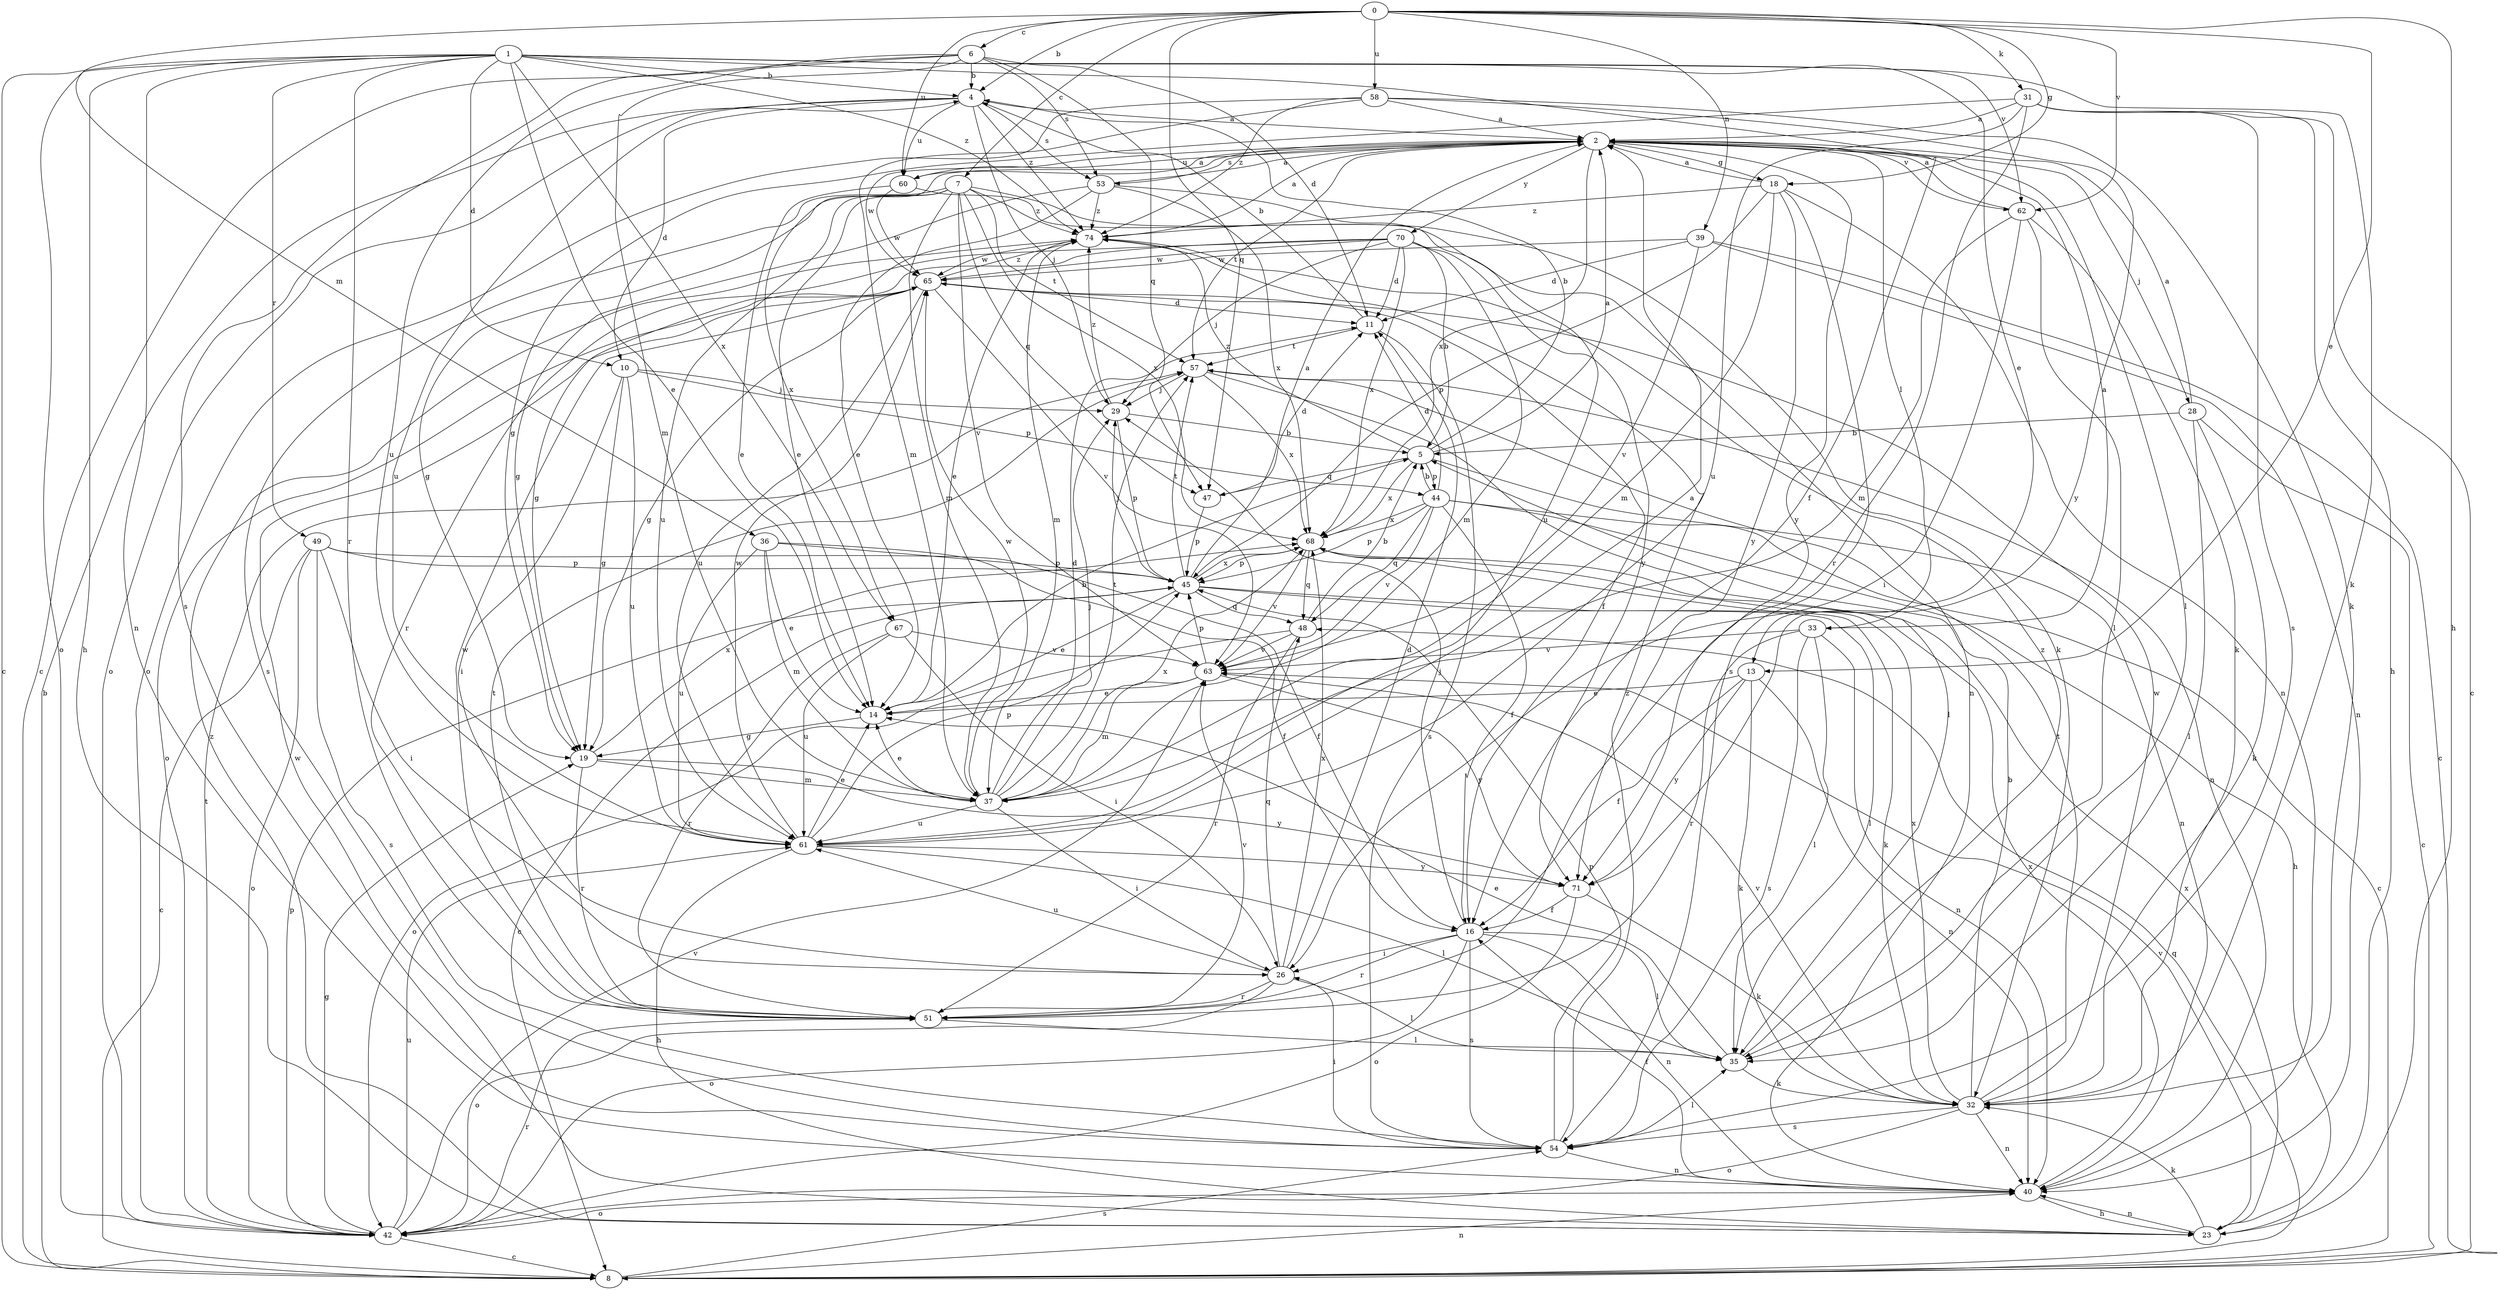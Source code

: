 strict digraph  {
0;
1;
2;
4;
5;
6;
7;
8;
10;
11;
13;
14;
16;
18;
19;
23;
26;
28;
29;
31;
32;
33;
35;
36;
37;
39;
40;
42;
44;
45;
47;
48;
49;
51;
53;
54;
57;
58;
60;
61;
62;
63;
65;
67;
68;
70;
71;
74;
0 -> 4  [label=b];
0 -> 6  [label=c];
0 -> 7  [label=c];
0 -> 13  [label=e];
0 -> 18  [label=g];
0 -> 23  [label=h];
0 -> 31  [label=k];
0 -> 36  [label=m];
0 -> 39  [label=n];
0 -> 47  [label=q];
0 -> 58  [label=u];
0 -> 60  [label=u];
0 -> 62  [label=v];
1 -> 4  [label=b];
1 -> 8  [label=c];
1 -> 10  [label=d];
1 -> 13  [label=e];
1 -> 14  [label=e];
1 -> 16  [label=f];
1 -> 23  [label=h];
1 -> 32  [label=k];
1 -> 40  [label=n];
1 -> 42  [label=o];
1 -> 49  [label=r];
1 -> 51  [label=r];
1 -> 62  [label=v];
1 -> 67  [label=x];
1 -> 74  [label=z];
2 -> 18  [label=g];
2 -> 28  [label=j];
2 -> 33  [label=l];
2 -> 35  [label=l];
2 -> 53  [label=s];
2 -> 57  [label=t];
2 -> 60  [label=u];
2 -> 62  [label=v];
2 -> 65  [label=w];
2 -> 67  [label=x];
2 -> 68  [label=x];
2 -> 70  [label=y];
2 -> 71  [label=y];
4 -> 2  [label=a];
4 -> 10  [label=d];
4 -> 29  [label=j];
4 -> 42  [label=o];
4 -> 53  [label=s];
4 -> 60  [label=u];
4 -> 61  [label=u];
4 -> 74  [label=z];
5 -> 2  [label=a];
5 -> 4  [label=b];
5 -> 40  [label=n];
5 -> 44  [label=p];
5 -> 47  [label=q];
5 -> 68  [label=x];
5 -> 74  [label=z];
6 -> 4  [label=b];
6 -> 8  [label=c];
6 -> 11  [label=d];
6 -> 37  [label=m];
6 -> 47  [label=q];
6 -> 53  [label=s];
6 -> 54  [label=s];
6 -> 61  [label=u];
7 -> 14  [label=e];
7 -> 19  [label=g];
7 -> 32  [label=k];
7 -> 37  [label=m];
7 -> 47  [label=q];
7 -> 54  [label=s];
7 -> 57  [label=t];
7 -> 61  [label=u];
7 -> 63  [label=v];
7 -> 68  [label=x];
7 -> 74  [label=z];
8 -> 4  [label=b];
8 -> 40  [label=n];
8 -> 48  [label=q];
8 -> 54  [label=s];
10 -> 19  [label=g];
10 -> 26  [label=i];
10 -> 29  [label=j];
10 -> 44  [label=p];
10 -> 61  [label=u];
11 -> 4  [label=b];
11 -> 54  [label=s];
11 -> 57  [label=t];
13 -> 14  [label=e];
13 -> 16  [label=f];
13 -> 32  [label=k];
13 -> 40  [label=n];
13 -> 71  [label=y];
14 -> 5  [label=b];
14 -> 19  [label=g];
16 -> 26  [label=i];
16 -> 29  [label=j];
16 -> 35  [label=l];
16 -> 40  [label=n];
16 -> 42  [label=o];
16 -> 51  [label=r];
16 -> 54  [label=s];
18 -> 2  [label=a];
18 -> 37  [label=m];
18 -> 40  [label=n];
18 -> 45  [label=p];
18 -> 54  [label=s];
18 -> 71  [label=y];
18 -> 74  [label=z];
19 -> 37  [label=m];
19 -> 51  [label=r];
19 -> 68  [label=x];
19 -> 71  [label=y];
23 -> 32  [label=k];
23 -> 40  [label=n];
23 -> 63  [label=v];
23 -> 65  [label=w];
23 -> 68  [label=x];
23 -> 74  [label=z];
26 -> 11  [label=d];
26 -> 35  [label=l];
26 -> 42  [label=o];
26 -> 48  [label=q];
26 -> 51  [label=r];
26 -> 61  [label=u];
26 -> 68  [label=x];
28 -> 2  [label=a];
28 -> 5  [label=b];
28 -> 8  [label=c];
28 -> 32  [label=k];
28 -> 35  [label=l];
29 -> 5  [label=b];
29 -> 45  [label=p];
29 -> 74  [label=z];
31 -> 2  [label=a];
31 -> 8  [label=c];
31 -> 19  [label=g];
31 -> 23  [label=h];
31 -> 51  [label=r];
31 -> 54  [label=s];
31 -> 61  [label=u];
32 -> 5  [label=b];
32 -> 40  [label=n];
32 -> 42  [label=o];
32 -> 54  [label=s];
32 -> 57  [label=t];
32 -> 63  [label=v];
32 -> 65  [label=w];
32 -> 68  [label=x];
33 -> 2  [label=a];
33 -> 35  [label=l];
33 -> 40  [label=n];
33 -> 51  [label=r];
33 -> 54  [label=s];
33 -> 63  [label=v];
35 -> 14  [label=e];
35 -> 32  [label=k];
35 -> 74  [label=z];
36 -> 14  [label=e];
36 -> 16  [label=f];
36 -> 37  [label=m];
36 -> 45  [label=p];
36 -> 61  [label=u];
37 -> 11  [label=d];
37 -> 14  [label=e];
37 -> 26  [label=i];
37 -> 29  [label=j];
37 -> 57  [label=t];
37 -> 61  [label=u];
37 -> 65  [label=w];
37 -> 68  [label=x];
39 -> 8  [label=c];
39 -> 11  [label=d];
39 -> 40  [label=n];
39 -> 63  [label=v];
39 -> 65  [label=w];
40 -> 16  [label=f];
40 -> 23  [label=h];
40 -> 42  [label=o];
40 -> 68  [label=x];
42 -> 8  [label=c];
42 -> 19  [label=g];
42 -> 45  [label=p];
42 -> 51  [label=r];
42 -> 57  [label=t];
42 -> 61  [label=u];
42 -> 63  [label=v];
44 -> 5  [label=b];
44 -> 8  [label=c];
44 -> 11  [label=d];
44 -> 16  [label=f];
44 -> 23  [label=h];
44 -> 45  [label=p];
44 -> 48  [label=q];
44 -> 63  [label=v];
44 -> 68  [label=x];
45 -> 2  [label=a];
45 -> 8  [label=c];
45 -> 14  [label=e];
45 -> 29  [label=j];
45 -> 32  [label=k];
45 -> 35  [label=l];
45 -> 48  [label=q];
45 -> 57  [label=t];
45 -> 68  [label=x];
47 -> 11  [label=d];
47 -> 45  [label=p];
48 -> 5  [label=b];
48 -> 42  [label=o];
48 -> 51  [label=r];
48 -> 63  [label=v];
49 -> 8  [label=c];
49 -> 16  [label=f];
49 -> 26  [label=i];
49 -> 42  [label=o];
49 -> 45  [label=p];
49 -> 54  [label=s];
51 -> 35  [label=l];
51 -> 57  [label=t];
51 -> 63  [label=v];
51 -> 65  [label=w];
53 -> 2  [label=a];
53 -> 14  [label=e];
53 -> 19  [label=g];
53 -> 61  [label=u];
53 -> 68  [label=x];
53 -> 74  [label=z];
54 -> 26  [label=i];
54 -> 35  [label=l];
54 -> 40  [label=n];
54 -> 45  [label=p];
54 -> 74  [label=z];
57 -> 29  [label=j];
57 -> 35  [label=l];
57 -> 40  [label=n];
57 -> 68  [label=x];
58 -> 2  [label=a];
58 -> 32  [label=k];
58 -> 37  [label=m];
58 -> 42  [label=o];
58 -> 71  [label=y];
58 -> 74  [label=z];
60 -> 2  [label=a];
60 -> 14  [label=e];
60 -> 40  [label=n];
60 -> 65  [label=w];
61 -> 2  [label=a];
61 -> 14  [label=e];
61 -> 23  [label=h];
61 -> 35  [label=l];
61 -> 45  [label=p];
61 -> 65  [label=w];
61 -> 71  [label=y];
62 -> 2  [label=a];
62 -> 26  [label=i];
62 -> 32  [label=k];
62 -> 35  [label=l];
62 -> 37  [label=m];
63 -> 14  [label=e];
63 -> 37  [label=m];
63 -> 45  [label=p];
63 -> 71  [label=y];
65 -> 11  [label=d];
65 -> 16  [label=f];
65 -> 19  [label=g];
65 -> 42  [label=o];
65 -> 61  [label=u];
65 -> 63  [label=v];
65 -> 74  [label=z];
67 -> 26  [label=i];
67 -> 51  [label=r];
67 -> 61  [label=u];
67 -> 63  [label=v];
68 -> 45  [label=p];
68 -> 48  [label=q];
68 -> 63  [label=v];
70 -> 5  [label=b];
70 -> 11  [label=d];
70 -> 19  [label=g];
70 -> 29  [label=j];
70 -> 37  [label=m];
70 -> 51  [label=r];
70 -> 65  [label=w];
70 -> 68  [label=x];
70 -> 71  [label=y];
71 -> 16  [label=f];
71 -> 32  [label=k];
71 -> 42  [label=o];
74 -> 2  [label=a];
74 -> 14  [label=e];
74 -> 37  [label=m];
74 -> 65  [label=w];
}

